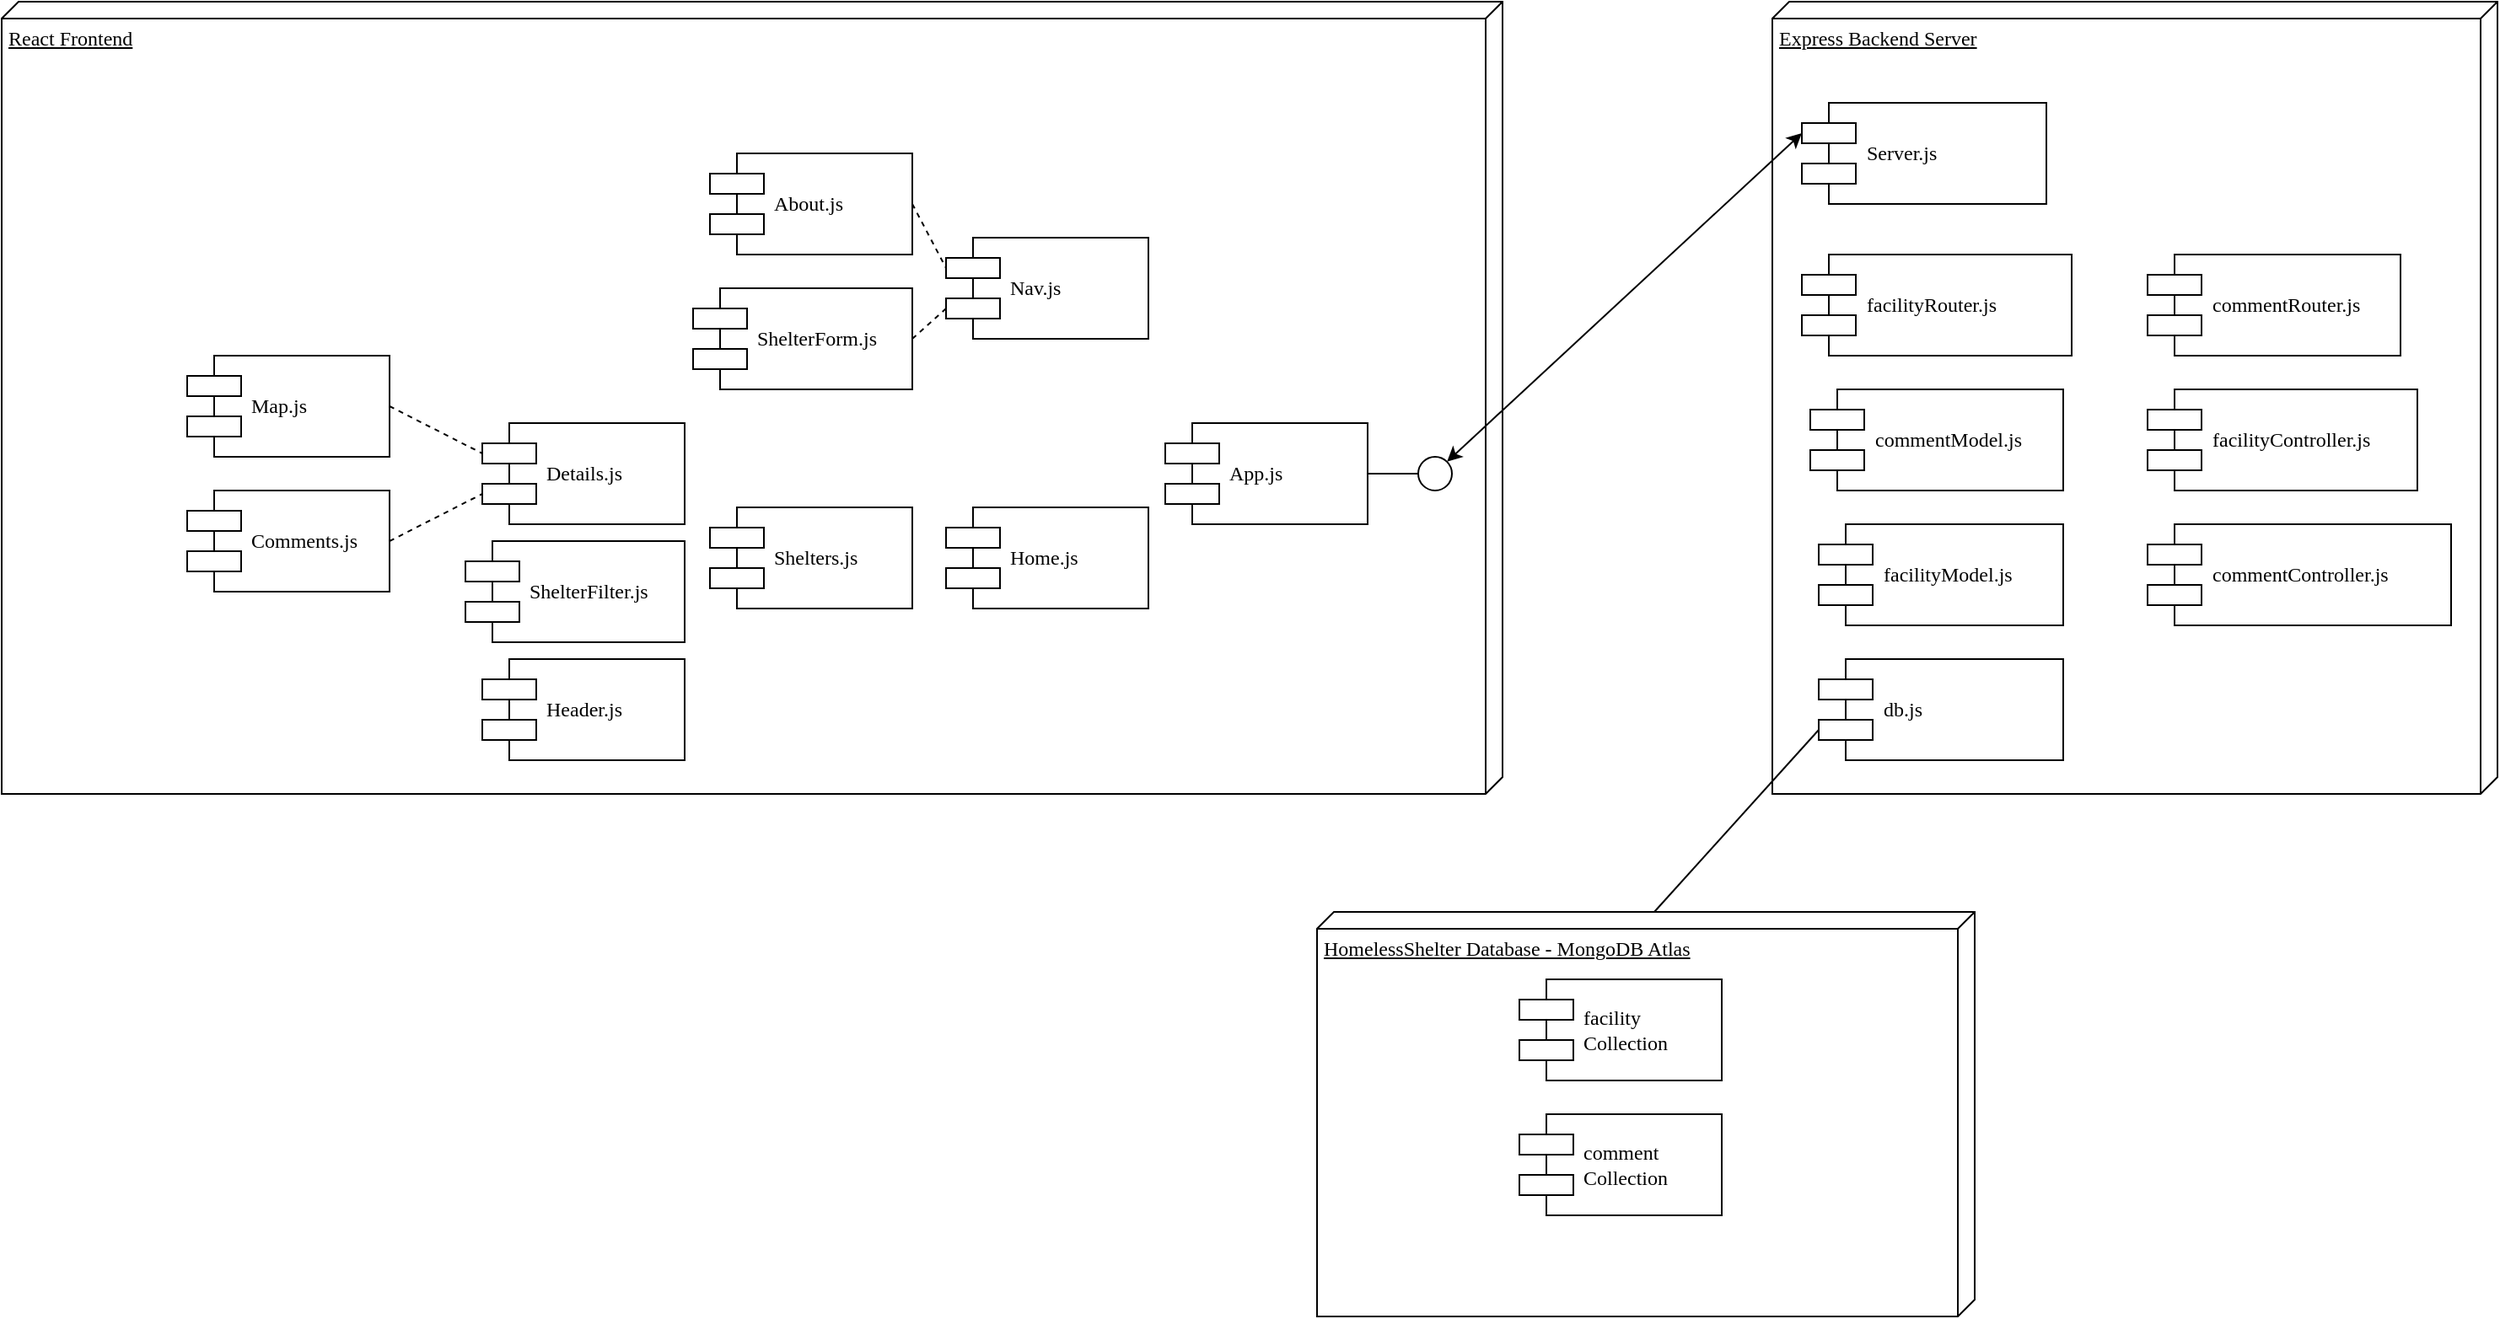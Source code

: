 <mxfile version="21.1.5" type="github">
  <diagram name="Page-1" id="5f0bae14-7c28-e335-631c-24af17079c00">
    <mxGraphModel dx="3149" dy="2033" grid="1" gridSize="10" guides="1" tooltips="1" connect="1" arrows="1" fold="1" page="1" pageScale="1" pageWidth="1100" pageHeight="850" background="none" math="0" shadow="0">
      <root>
        <mxCell id="0" />
        <mxCell id="1" parent="0" />
        <mxCell id="39150e848f15840c-1" value="React Frontend" style="verticalAlign=top;align=left;spacingTop=8;spacingLeft=2;spacingRight=12;shape=cube;size=10;direction=south;fontStyle=4;html=1;rounded=0;shadow=0;comic=0;labelBackgroundColor=none;strokeWidth=1;fontFamily=Verdana;fontSize=12" parent="1" vertex="1">
          <mxGeometry x="-440" y="-130" width="890" height="470" as="geometry" />
        </mxCell>
        <mxCell id="39150e848f15840c-2" value="Express Backend Server" style="verticalAlign=top;align=left;spacingTop=8;spacingLeft=2;spacingRight=12;shape=cube;size=10;direction=south;fontStyle=4;html=1;rounded=0;shadow=0;comic=0;labelBackgroundColor=none;strokeWidth=1;fontFamily=Verdana;fontSize=12" parent="1" vertex="1">
          <mxGeometry x="610" y="-130" width="430" height="470" as="geometry" />
        </mxCell>
        <mxCell id="39150e848f15840c-3" value="HomelessShelter Database - MongoDB Atlas" style="verticalAlign=top;align=left;spacingTop=8;spacingLeft=2;spacingRight=12;shape=cube;size=10;direction=south;fontStyle=4;html=1;rounded=0;shadow=0;comic=0;labelBackgroundColor=none;strokeWidth=1;fontFamily=Verdana;fontSize=12" parent="1" vertex="1">
          <mxGeometry x="340" y="410" width="390" height="240" as="geometry" />
        </mxCell>
        <mxCell id="39150e848f15840c-5" value="App.js" style="shape=component;align=left;spacingLeft=36;rounded=0;shadow=0;comic=0;labelBackgroundColor=none;strokeWidth=1;fontFamily=Verdana;fontSize=12;html=1;" parent="1" vertex="1">
          <mxGeometry x="250" y="120" width="120" height="60" as="geometry" />
        </mxCell>
        <mxCell id="39150e848f15840c-6" value="" style="ellipse;whiteSpace=wrap;html=1;rounded=0;shadow=0;comic=0;labelBackgroundColor=none;strokeWidth=1;fontFamily=Verdana;fontSize=12;align=center;" parent="1" vertex="1">
          <mxGeometry x="400" y="140" width="20" height="20" as="geometry" />
        </mxCell>
        <mxCell id="39150e848f15840c-10" value="facility &lt;br&gt;Collection" style="shape=component;align=left;spacingLeft=36;rounded=0;shadow=0;comic=0;labelBackgroundColor=none;strokeWidth=1;fontFamily=Verdana;fontSize=12;html=1;" parent="1" vertex="1">
          <mxGeometry x="460" y="450" width="120" height="60" as="geometry" />
        </mxCell>
        <mxCell id="39150e848f15840c-14" style="edgeStyle=elbowEdgeStyle;rounded=0;html=1;labelBackgroundColor=none;startArrow=none;startFill=0;startSize=8;endArrow=none;endFill=0;endSize=16;fontFamily=Verdana;fontSize=12;" parent="1" source="39150e848f15840c-6" target="39150e848f15840c-5" edge="1">
          <mxGeometry relative="1" as="geometry" />
        </mxCell>
        <mxCell id="UZw-BEWrjJsHk9lzwK63-1" value="Shelters.js" style="shape=component;align=left;spacingLeft=36;rounded=0;shadow=0;comic=0;labelBackgroundColor=none;strokeWidth=1;fontFamily=Verdana;fontSize=12;html=1;" parent="1" vertex="1">
          <mxGeometry x="-20" y="170" width="120" height="60" as="geometry" />
        </mxCell>
        <mxCell id="UZw-BEWrjJsHk9lzwK63-2" value="Home.js" style="shape=component;align=left;spacingLeft=36;rounded=0;shadow=0;comic=0;labelBackgroundColor=none;strokeWidth=1;fontFamily=Verdana;fontSize=12;html=1;" parent="1" vertex="1">
          <mxGeometry x="120" y="170" width="120" height="60" as="geometry" />
        </mxCell>
        <mxCell id="UZw-BEWrjJsHk9lzwK63-3" value="Nav.js" style="shape=component;align=left;spacingLeft=36;rounded=0;shadow=0;comic=0;labelBackgroundColor=none;strokeWidth=1;fontFamily=Verdana;fontSize=12;html=1;" parent="1" vertex="1">
          <mxGeometry x="120" y="10" width="120" height="60" as="geometry" />
        </mxCell>
        <mxCell id="UZw-BEWrjJsHk9lzwK63-5" value="Header.js" style="shape=component;align=left;spacingLeft=36;rounded=0;shadow=0;comic=0;labelBackgroundColor=none;strokeWidth=1;fontFamily=Verdana;fontSize=12;html=1;" parent="1" vertex="1">
          <mxGeometry x="-155" y="260" width="120" height="60" as="geometry" />
        </mxCell>
        <mxCell id="UZw-BEWrjJsHk9lzwK63-6" value="ShelterFilter.js" style="shape=component;align=left;spacingLeft=36;rounded=0;shadow=0;comic=0;labelBackgroundColor=none;strokeWidth=1;fontFamily=Verdana;fontSize=12;html=1;" parent="1" vertex="1">
          <mxGeometry x="-165" y="190" width="130" height="60" as="geometry" />
        </mxCell>
        <mxCell id="UZw-BEWrjJsHk9lzwK63-7" value="ShelterForm.js" style="shape=component;align=left;spacingLeft=36;rounded=0;shadow=0;comic=0;labelBackgroundColor=none;strokeWidth=1;fontFamily=Verdana;fontSize=12;html=1;" parent="1" vertex="1">
          <mxGeometry x="-30" y="40" width="130" height="60" as="geometry" />
        </mxCell>
        <mxCell id="UZw-BEWrjJsHk9lzwK63-8" value="Details.js" style="shape=component;align=left;spacingLeft=36;rounded=0;shadow=0;comic=0;labelBackgroundColor=none;strokeWidth=1;fontFamily=Verdana;fontSize=12;html=1;" parent="1" vertex="1">
          <mxGeometry x="-155" y="120" width="120" height="60" as="geometry" />
        </mxCell>
        <mxCell id="UZw-BEWrjJsHk9lzwK63-9" value="About.js" style="shape=component;align=left;spacingLeft=36;rounded=0;shadow=0;comic=0;labelBackgroundColor=none;strokeWidth=1;fontFamily=Verdana;fontSize=12;html=1;" parent="1" vertex="1">
          <mxGeometry x="-20" y="-40" width="120" height="60" as="geometry" />
        </mxCell>
        <mxCell id="UZw-BEWrjJsHk9lzwK63-10" value="Map.js" style="shape=component;align=left;spacingLeft=36;rounded=0;shadow=0;comic=0;labelBackgroundColor=none;strokeWidth=1;fontFamily=Verdana;fontSize=12;html=1;" parent="1" vertex="1">
          <mxGeometry x="-330" y="80" width="120" height="60" as="geometry" />
        </mxCell>
        <mxCell id="UZw-BEWrjJsHk9lzwK63-11" value="Comments.js" style="shape=component;align=left;spacingLeft=36;rounded=0;shadow=0;comic=0;labelBackgroundColor=none;strokeWidth=1;fontFamily=Verdana;fontSize=12;html=1;" parent="1" vertex="1">
          <mxGeometry x="-330" y="160" width="120" height="60" as="geometry" />
        </mxCell>
        <mxCell id="UZw-BEWrjJsHk9lzwK63-14" value="commentModel.js" style="shape=component;align=left;spacingLeft=36;rounded=0;shadow=0;comic=0;labelBackgroundColor=none;strokeWidth=1;fontFamily=Verdana;fontSize=12;html=1;" parent="1" vertex="1">
          <mxGeometry x="632.5" y="100" width="150" height="60" as="geometry" />
        </mxCell>
        <mxCell id="UZw-BEWrjJsHk9lzwK63-15" value="facilityModel.js" style="shape=component;align=left;spacingLeft=36;rounded=0;shadow=0;comic=0;labelBackgroundColor=none;strokeWidth=1;fontFamily=Verdana;fontSize=12;html=1;" parent="1" vertex="1">
          <mxGeometry x="637.5" y="180" width="145" height="60" as="geometry" />
        </mxCell>
        <mxCell id="UZw-BEWrjJsHk9lzwK63-16" value="" style="endArrow=none;html=1;rounded=0;exitX=0;exitY=0;exitDx=0;exitDy=190;exitPerimeter=0;entryX=0;entryY=0.7;entryDx=0;entryDy=0;" parent="1" source="39150e848f15840c-3" target="4GuFFreWsQoV8ttLWz-7-10" edge="1">
          <mxGeometry width="50" height="50" relative="1" as="geometry">
            <mxPoint x="620" y="420" as="sourcePoint" />
            <mxPoint x="790" y="360" as="targetPoint" />
            <Array as="points" />
          </mxGeometry>
        </mxCell>
        <mxCell id="UZw-BEWrjJsHk9lzwK63-17" value="facilityController.js" style="shape=component;align=left;spacingLeft=36;rounded=0;shadow=0;comic=0;labelBackgroundColor=none;strokeWidth=1;fontFamily=Verdana;fontSize=12;html=1;" parent="1" vertex="1">
          <mxGeometry x="832.5" y="100" width="160" height="60" as="geometry" />
        </mxCell>
        <mxCell id="UZw-BEWrjJsHk9lzwK63-18" value="commentController.js" style="shape=component;align=left;spacingLeft=36;rounded=0;shadow=0;comic=0;labelBackgroundColor=none;strokeWidth=1;fontFamily=Verdana;fontSize=12;html=1;" parent="1" vertex="1">
          <mxGeometry x="832.5" y="180" width="180" height="60" as="geometry" />
        </mxCell>
        <mxCell id="4GuFFreWsQoV8ttLWz-7-1" value="" style="endArrow=none;dashed=1;html=1;rounded=0;exitX=1;exitY=0.5;exitDx=0;exitDy=0;entryX=0;entryY=0.3;entryDx=0;entryDy=0;" edge="1" parent="1" source="UZw-BEWrjJsHk9lzwK63-9" target="UZw-BEWrjJsHk9lzwK63-3">
          <mxGeometry width="50" height="50" relative="1" as="geometry">
            <mxPoint x="340" y="250" as="sourcePoint" />
            <mxPoint x="390" y="200" as="targetPoint" />
          </mxGeometry>
        </mxCell>
        <mxCell id="4GuFFreWsQoV8ttLWz-7-2" value="" style="endArrow=none;dashed=1;html=1;rounded=0;exitX=1;exitY=0.5;exitDx=0;exitDy=0;entryX=0;entryY=0.7;entryDx=0;entryDy=0;" edge="1" parent="1" source="UZw-BEWrjJsHk9lzwK63-7" target="UZw-BEWrjJsHk9lzwK63-3">
          <mxGeometry width="50" height="50" relative="1" as="geometry">
            <mxPoint x="110" as="sourcePoint" />
            <mxPoint x="130" y="38" as="targetPoint" />
          </mxGeometry>
        </mxCell>
        <mxCell id="4GuFFreWsQoV8ttLWz-7-3" value="" style="endArrow=none;dashed=1;html=1;rounded=0;exitX=1;exitY=0.5;exitDx=0;exitDy=0;entryX=0;entryY=0.3;entryDx=0;entryDy=0;" edge="1" parent="1" source="UZw-BEWrjJsHk9lzwK63-10" target="UZw-BEWrjJsHk9lzwK63-8">
          <mxGeometry width="50" height="50" relative="1" as="geometry">
            <mxPoint x="120" y="10" as="sourcePoint" />
            <mxPoint x="140" y="48" as="targetPoint" />
          </mxGeometry>
        </mxCell>
        <mxCell id="4GuFFreWsQoV8ttLWz-7-4" value="" style="endArrow=none;dashed=1;html=1;rounded=0;exitX=1;exitY=0.5;exitDx=0;exitDy=0;entryX=0;entryY=0.7;entryDx=0;entryDy=0;" edge="1" parent="1" source="UZw-BEWrjJsHk9lzwK63-11" target="UZw-BEWrjJsHk9lzwK63-8">
          <mxGeometry width="50" height="50" relative="1" as="geometry">
            <mxPoint x="-200" y="120" as="sourcePoint" />
            <mxPoint x="-145" y="148" as="targetPoint" />
          </mxGeometry>
        </mxCell>
        <mxCell id="4GuFFreWsQoV8ttLWz-7-7" value="Server.js" style="shape=component;align=left;spacingLeft=36;rounded=0;shadow=0;comic=0;labelBackgroundColor=none;strokeWidth=1;fontFamily=Verdana;fontSize=12;html=1;" vertex="1" parent="1">
          <mxGeometry x="627.5" y="-70" width="145" height="60" as="geometry" />
        </mxCell>
        <mxCell id="4GuFFreWsQoV8ttLWz-7-8" value="commentRouter.js" style="shape=component;align=left;spacingLeft=36;rounded=0;shadow=0;comic=0;labelBackgroundColor=none;strokeWidth=1;fontFamily=Verdana;fontSize=12;html=1;" vertex="1" parent="1">
          <mxGeometry x="832.5" y="20" width="150" height="60" as="geometry" />
        </mxCell>
        <mxCell id="4GuFFreWsQoV8ttLWz-7-9" value="facilityRouter.js" style="shape=component;align=left;spacingLeft=36;rounded=0;shadow=0;comic=0;labelBackgroundColor=none;strokeWidth=1;fontFamily=Verdana;fontSize=12;html=1;" vertex="1" parent="1">
          <mxGeometry x="627.5" y="20" width="160" height="60" as="geometry" />
        </mxCell>
        <mxCell id="4GuFFreWsQoV8ttLWz-7-10" value="db.js" style="shape=component;align=left;spacingLeft=36;rounded=0;shadow=0;comic=0;labelBackgroundColor=none;strokeWidth=1;fontFamily=Verdana;fontSize=12;html=1;" vertex="1" parent="1">
          <mxGeometry x="637.5" y="260" width="145" height="60" as="geometry" />
        </mxCell>
        <mxCell id="4GuFFreWsQoV8ttLWz-7-13" value="comment&lt;br&gt;Collection" style="shape=component;align=left;spacingLeft=36;rounded=0;shadow=0;comic=0;labelBackgroundColor=none;strokeWidth=1;fontFamily=Verdana;fontSize=12;html=1;" vertex="1" parent="1">
          <mxGeometry x="460" y="530" width="120" height="60" as="geometry" />
        </mxCell>
        <mxCell id="4GuFFreWsQoV8ttLWz-7-15" value="" style="endArrow=classic;startArrow=classic;html=1;rounded=0;entryX=0;entryY=0.3;entryDx=0;entryDy=0;exitX=1;exitY=0;exitDx=0;exitDy=0;targetPerimeterSpacing=0;" edge="1" parent="1" source="39150e848f15840c-6" target="4GuFFreWsQoV8ttLWz-7-7">
          <mxGeometry width="50" height="50" relative="1" as="geometry">
            <mxPoint x="430" y="130" as="sourcePoint" />
            <mxPoint x="460" y="100" as="targetPoint" />
          </mxGeometry>
        </mxCell>
      </root>
    </mxGraphModel>
  </diagram>
</mxfile>
